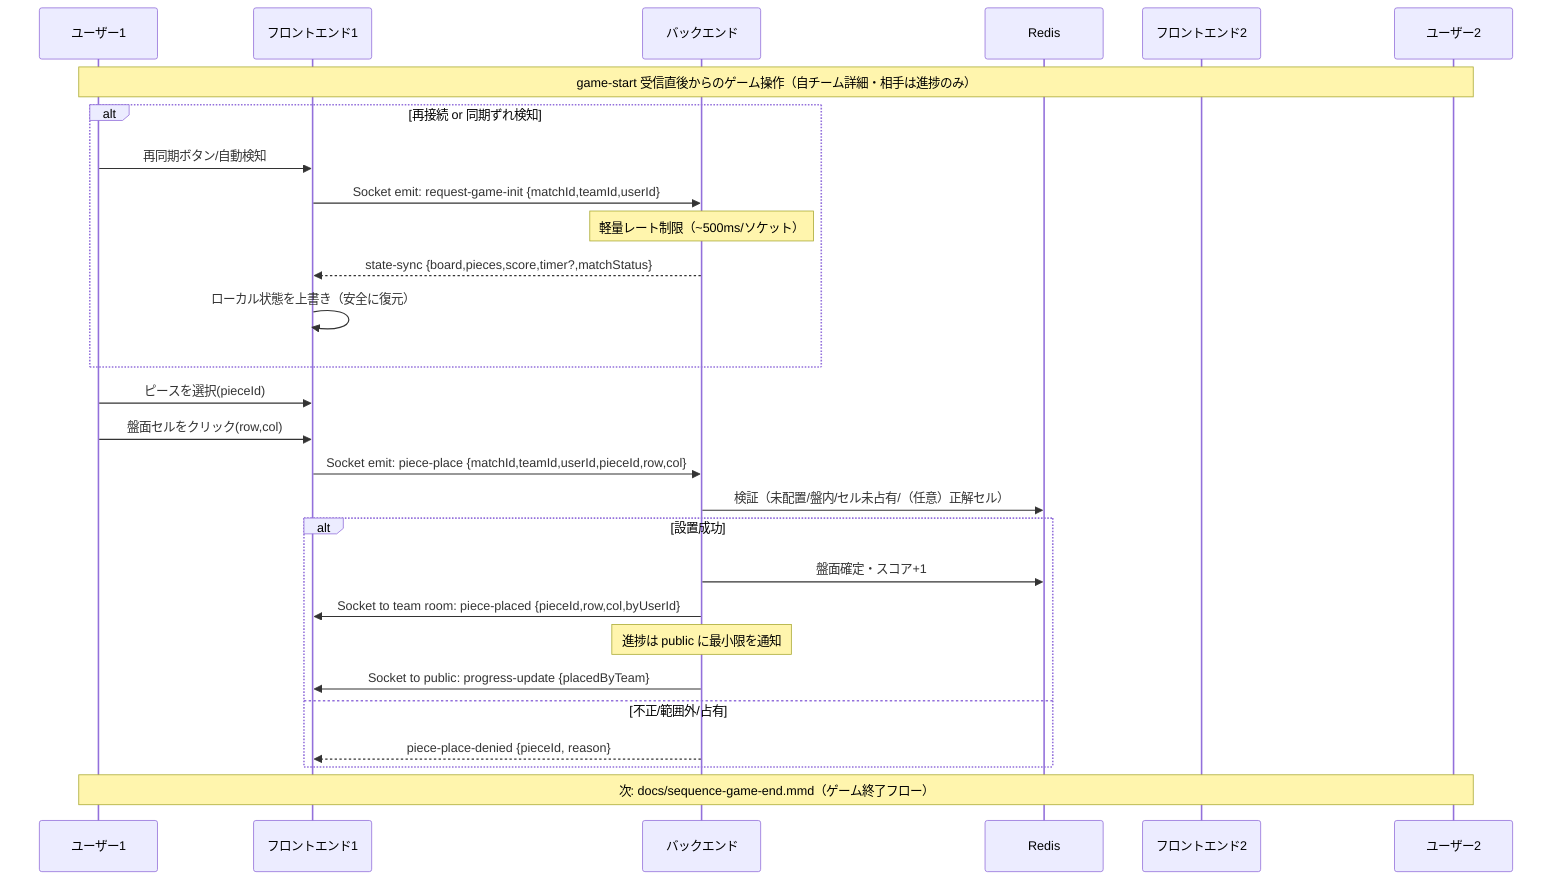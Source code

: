 %%{init: {'theme':'default', 'themeVariables': {'primaryColor': '#4f46e5', 'primaryTextColor': '#fff', 'primaryBorderColor': '#3730a3', 'lineColor': '#374151', 'secondaryColor': '#e5e7eb', 'tertiaryColor': '#f3f4f6'}}}%%

%% ゲーム中（通常操作：選択→セルクリック→設置→進捗更新）
sequenceDiagram
    participant U1 as ユーザー1
    participant F1 as フロントエンド1
    participant B as バックエンド
    participant R as Redis
    participant F2 as フロントエンド2
    participant U2 as ユーザー2

    Note over U1,U2: game-start 受信直後からのゲーム操作（自チーム詳細・相手は進捗のみ）

    %% 再接続/同期ずれ時のスナップショット再取得
    alt 再接続 or 同期ずれ検知
        U1->>F1: 再同期ボタン/自動検知
        F1->>B: Socket emit: request-game-init {matchId,teamId,userId}
        Note over B: 軽量レート制限（~500ms/ソケット）
        B-->>F1: state-sync {board,pieces,score,timer?,matchStatus}
        F1->>F1: ローカル状態を上書き（安全に復元）
    end

    U1->>F1: ピースを選択(pieceId)
    U1->>F1: 盤面セルをクリック(row,col)
    F1->>B: Socket emit: piece-place {matchId,teamId,userId,pieceId,row,col}
    B->>R: 検証（未配置/盤内/セル未占有/（任意）正解セル）
    alt 設置成功
        B->>R: 盤面確定・スコア+1
        B->>F1: Socket to team room: piece-placed {pieceId,row,col,byUserId}
        Note over B: 進捗は public に最小限を通知
        B->>F1: Socket to public: progress-update {placedByTeam}
    else 不正/範囲外/占有
        B-->>F1: piece-place-denied {pieceId, reason}
    end

    Note over U1,U2: 次: docs/sequence-game-end.mmd（ゲーム終了フロー）